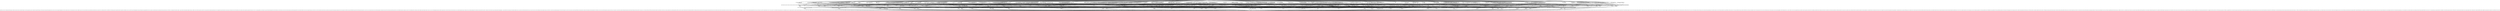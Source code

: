 // <Lattice object of 100 atoms 514 concepts 370 coatoms at 0x2373793be10>
digraph Lattice {
	node [label="" shape=circle style=filled width=.25]
	edge [dir=none labeldistance=1.5 minlen=2]
	c0
	c0 -> c0 [color=transparent labelangle=90 taillabel="hopfield neural networks recombining method atmospheric radiation measurement climate research facility adaptive control design engineering on-policy reinforcement learning fault diagnosis model benchmark testing biomedical imaging formal brain studies neural network approach hippocampal circuit data visualization decision tree forecasting image color analysis scalability large-scale systems numerical analysis prototype database big data analytical process quality-of-service multidimensional data set netcdf file format relationship graphs interoperability adaptive learning pattern classification counter-terrorism field encryption backpropagation learning medical diagnostic imaging capflash big data systems exploratory spatial data analysis data scheduling task learning acceleration smart & effective crowd management data analytics problems ï»¿games machine learning algorithm mitigation strategies ï»¿flexible structures limited interconnection scheme foot x-ray image random forest algorithm high-dimensional real-world applications large-scale hypertension research project convolutional neural network data analytics process cognition production engineering computing kernel function web services ï»¿data mining infinity norm accelerometer unsupervised deep learning approach nike sales forecasting conic section function neural network dia seal deep q-learning entropy filtering algorithms filter hybrid multilayer feedforward neural network dynamical learning process chaotic time series data representation ill-protected copies representations learning machine learning approach geographic location rl agent mapreduce model feature space general feedback learning method cloud file-sharing deep learning fuzzy neural nets resource description framework htm cortical learning algorithm resulting joint actions insider threat detection target data large-scaled neural systems flash-based capacitor compensator instrument liver data handling inference mechanisms machine intelligence optimal designed nonlinear continuous neural network backpropagation algorithms classifier training nonlinear system aida sales framework software frameworks resource allocation language human pose estimation customer relationship management deep reinforcemnet learning distributed tensorflow surveillance adversarial machine learning scheduling algorithm backpropagation ï»¿economic indicators deep q-learning network algorithm intelligent systems roc gennets discrete bidirectional associative memory neural network output units natural intelligence industrial equipment design neural architectures uncertainty logic programming language weibo check-in data temporal series industry bayes methods neural objects highly efficient deep learning inference mechanisms data integration deep learning algorithms heart feedforward neural networks knowledge engineering ca problem control logic circuit cooperative systems behavior acquisition spatiotemporal phenomena big data chemical technology public domain software q learning returns to scale object detection best effort material nonlinear dynamical systems feedforward controller query processing relaxation theory partitioning algorithms portfolio outer-product synaptic weight adjustments feed denotational mathematics scheduling charge domain characteristics data warning signal processing physician deep neural networks fitness function machine learning algorithms mean absolute percentage error data engineering signal capturing fault diagnosis rule induction ï»¿genetic programming hippocampal ltp process gpu processing power mossy fiber synaptic glomerulus cluster structure quality of service big-data processing performance cluster classification internet text recognition exploratory machine learning attack biological control systems associative memory multilayer support vector machine formal concept analysis road accidents disease multi-layer neural network recurrent correlation neural networks predictive analytics qualitative attribute behavior changes hpc idle resources adaptive filters digital control auto-associative memory qos requirements biological neural networks deep clustering network iot device classification tree analysis kera deep learning networks executing big data workloads shared goal postal services deep knowledge learning marketing deep multiple instance learning metadata management case study error analysis computer-aided diagnosis fitting state estimation health information systems multidisciplined problem object classification chaotic communication concurrent computing semisupervised machine learning algorithm context information disclosure risk search space reduction fuzzy sets video games control problems medical diagnostic computing training progress gesture recognition convolution graph-based unsupervised machine learning methods task analysis neural network architectures user assessable data files noise measurement algebra vector cognitive solution incremental learning neocortical network intelligent cooperative multiple agents cybernetics 2d compatible neural networks statistical boundary vector crisp-dm process deep learning method high-capacity associative memory organisational aspects inference mechanism push recovery learning time-average security-level extrapolation data models output feedback dataset recombining intelligent control benes interconnection network pipeline fault-tolerant manufacturing input units convolution neural networks tagging dynamic scheduling telecommunication network routing computer architecture approximation algorithms conference prediction algorithms spatial databases collaboration correctness patient datasets deep divergence-based clustering exploratory attacks imagenet dataset schedule medical decision making drug-drug interactions cellular automata deep layers metadata information filters stacked denoising autoencoders application execution scheduling preoperative planning data archive learning performance hybrid intelligent systems decision tree induction algorithms id3 drug prescription rules computation energy distribution fpna radial basis function networks euclidean distance supervised deep learning decision tree induction algorithms c4.5 graph-based unsupervised learning neural network models force supervised fast learning filter neural network computational perspective neurocomputer regression models video lecture storm company data neurocontrollers transfer functions crowdsourcing machine learning strategies requirements engineering ï»¿machine learning algorithms worst-case control biomedical education input data table social media big data neural chips data acquisition graphical user interfaces metric space haar wavelet function ï»¿neural network hardware modern computers proposal iteration algorithm data format live data analysis blood pressure measurement desired arm movement patterns context chemical modular architecture aerospace control inspection feedback ge power and water field programmed neural networks deep learning performance disturbance-rejection neural network control dq issues medical big data research information theoretic learning ï»¿kinematics data locality management lof insurance quantitative analysis method feature continuum optical fibre networks iot graphics processing units logitech hd c920 geographic information systems neurofeedback coal clinical big data computer networks web pages text processing biodiversity data redundant outputs approximate transformable technique signal processing algorithms computational social science big data architectures taxonomy road information filtering digital hardware implementation biological neural network discrete wavelet transform graphical user interface open loop systems total knee arthroplasty fundamental theories artificial neural network vlsi geometrical mapping ï»¿machine learning face recognition frequent patterns clinical big data analysis radial basis function network structure credit assignment problem deep learning structure production data mining algorithm power generation economics structural vibrations hospital history bismuth efficient selection big data security wuhan hpc collocation least squares methods subthreshold mos arm data center multiagent systems record processing concrete network structures multicast protocols virtual living things wdm networks big data application workflow imbalanced classes ï»¿accuracy multilayer neural networks geospatial data point normalization semantic computing convolutional codes ad classification predictable inference performance threat analysis system stability ssd cache dynamic programming cmos analogue integrated circuits synapse circuits cognitive memory individual goals chebyshev polynomials discriminative loss function optimization svm classifier inference sarsa learning network type push recovery biological cells online machine learning algorithms learning paradigm word segmentation hand x-ray image cloud file-sharing services automatic control visual doom ai game lstm based model stabilized parallel deep learning architectures model stability federated intercloud environment big data quality vibration control big data integration large flexible space structures disc drives analogue integrated circuits threat judgment neural network technology comprehensive research support platform process identification business application fast learning classification algorithms deep reinforcement learning approach systems engineering and theory classifier q-learning algorithm statistical analysis mil usaf deep architectures computation complexity predictive medicine ï»¿fault diagnosis synaptic-synaptic interaction equations stock market prediction problem paralleled closed-loop control system genetic engineering scem human arm movement patterns bayesian methods algorithms and programming techniques for big data processing intelligent networks accuracy dictionary learning financial market big data processing ï»¿artificial neural networks ï»¿road accidents massive online open course patient treatment scalable machine learning problems iot devices quaternion traditional training method null value ontologies (artificial intelligence) high performance naive bayes classifier event-driven acyclic neural networks kubernetes open source machine learning open source framework comprehension quizzes data monitoring dynamic backward error assignment closed loop systems haar wavelet data preprocessing chinese web filtering ï»¿geospatial analysis wind turbines data compression equation cognitive robotics fault tolerance graphics processing unit big data machine learning research supervised deep learning framework domain-model terms oddball computer uncertain big data mining nike classify introduction hypertension big data research storage cost r-2r ladder network parallel computer pagerank sigmoid circuit traffic engineering computing big data collections ï»¿pose estimation computer science the times feature extraction big data management infrastructure chinese information processing learning systems analog multiplier strategy digital integrated circuits multiprocessor interconnection networks protein deep autoencoders logical resources big data scheduling citizen science paradigm local-outlier factor self-routing function approximation circuit concept algebra inverse problems information storage mechanism deep kernel learning standard feedforward networks time 20.0 year high performance computing infrastractures classification restricted boltzman machine association rules filtering theory deep learning models information science principal component analysis multiband speech recognition high fidelity inference capability deep learning based recommender systems feedforward neural network"]
	c1
	c1 -> c1 [color=transparent headlabel=student1 labelangle=270]
	c1 -> c1 [color=transparent labelangle=90 taillabel="deep belief networks big data technologies java medical services digitally-controlled synapse sc implementation geospatial search esda wavelet coefficients"]
	c1 -> c0
	c2
	c2 -> c2 [color=transparent headlabel=student2 labelangle=270]
	c2 -> c2 [color=transparent labelangle=90 taillabel="mos capacitors cellular neural nets electromyography sensor q-learning loss value"]
	c2 -> c0
	c3
	c3 -> c3 [color=transparent headlabel=student3 labelangle=270]
	c3 -> c3 [color=transparent labelangle=90 taillabel="x-ray image deep learning research"]
	c3 -> c0
	c4
	c4 -> c4 [color=transparent headlabel=student4 labelangle=270]
	c4 -> c4 [color=transparent labelangle=90 taillabel="parallel data processing upper bound latent variable big data tool h infinity control hopfield neural network"]
	c4 -> c0
	c5
	c5 -> c5 [color=transparent headlabel=student5 labelangle=270]
	c5 -> c5 [color=transparent labelangle=90 taillabel="softmax classifier counting circuits noisy deep dictionary learning parallel structure adam software engineering artificial generalized intelligence machinable thoughts"]
	c5 -> c0
	c6
	c6 -> c6 [color=transparent headlabel=student6 labelangle=270]
	c6 -> c6 [color=transparent labelangle=90 taillabel="robust deep models face detection two-stage machine learning system extended bam neural network model big data analysis educational courses awareness-interest-desire-action workload balanced division"]
	c6 -> c0
	c7
	c7 -> c7 [color=transparent headlabel=student7 labelangle=270]
	c7 -> c7 [color=transparent labelangle=90 taillabel="groupware game ai communities engine graph theory big data risk analysis"]
	c7 -> c0
	c8
	c8 -> c8 [color=transparent headlabel=student8 labelangle=270]
	c8 -> c8 [color=transparent labelangle=90 taillabel="tensorflow communication links gbif big datasets index ï»¿training"]
	c8 -> c0
	c9
	c9 -> c9 [color=transparent headlabel=student9 labelangle=270]
	c9 -> c9 [color=transparent labelangle=90 taillabel="mean correlation ï»¿recurrent neural networks hybrid approach deep reinforcement learning algorithm deep belief network"]
	c9 -> c0
	c10
	c10 -> c10 [color=transparent headlabel=student10 labelangle=270]
	c10 -> c10 [color=transparent labelangle=90 taillabel="scene understanding hadoop geophysical image processing machine learning in medicine"]
	c10 -> c0
	c11
	c11 -> c11 [color=transparent headlabel=student11 labelangle=270]
	c11 -> c11 [color=transparent labelangle=90 taillabel="object identification social network services order parameter coherency network topology black-box attack approach"]
	c11 -> c0
	c12
	c12 -> c12 [color=transparent headlabel=student12 labelangle=270]
	c12 -> c12 [color=transparent labelangle=90 taillabel="ï»¿multi-layer neural network big data machine learning big data analytics triples (data structure) post synaptic potentials"]
	c12 -> c0
	c13
	c13 -> c13 [color=transparent headlabel=student13 labelangle=270]
	c13 -> c13 [color=transparent labelangle=90 taillabel="information technology biological system modeling maintenance engineering finger joint detection neural networks cnn implementations"]
	c13 -> c0
	c14
	c14 -> c14 [color=transparent headlabel=student14 labelangle=270]
	c14 -> c14 [color=transparent labelangle=90 taillabel="modified total sharp score h/sup /spl infin control process control intel xeon e5540 processors communication networks cardiovascular diseases internet of things next-gen tools"]
	c14 -> c0
	c15
	c15 -> c15 [color=transparent headlabel=student15 labelangle=270]
	c15 -> c15 [color=transparent labelangle=90 taillabel="field programmable neural arrays kinetic theory medical diagnostics pattern clustering rheumatoid arthritis brain-inspired systems compensation computer vision expert systems"]
	c15 -> c0
	c16
	c16 -> c16 [color=transparent headlabel=student16 labelangle=270]
	c16 -> c16 [color=transparent labelangle=90 taillabel="nested automatic service composition ï»¿data integration focusing road traffic large-scale data intensive scientific application tka ols algorithm social networking (online)"]
	c16 -> c0
	c17
	c17 -> c17 [color=transparent headlabel=student17 labelangle=270]
	c17 -> c17 [color=transparent labelangle=90 taillabel="restricted boltzmann machines modern storage systems learning very large scale integration"]
	c17 -> c0
	c18
	c18 -> c18 [color=transparent headlabel=student18 labelangle=270]
	c18 -> c18 [color=transparent labelangle=90 taillabel="binary relation generation iteration decoding fundamental systems sequential decision making functional link network sosevi"]
	c18 -> c0
	c19
	c19 -> c19 [color=transparent headlabel=student19 labelangle=270]
	c19 -> c19 [color=transparent labelangle=90 taillabel="cloud manufacturing processes"]
	c19 -> c0
	c20
	c20 -> c20 [color=transparent headlabel=student20 labelangle=270]
	c20 -> c20 [color=transparent labelangle=90 taillabel="parallel classifiers ensemble risk analysis meteorology case-based reasoning continuous hopfield neural network noise reduction data collection cognitive linguistics hpc workload"]
	c20 -> c0
	c21
	c21 -> c21 [color=transparent headlabel=student21 labelangle=270]
	c21 -> c21 [color=transparent labelangle=90 taillabel="knee surgeries uncertain data estimation single-layered neural network"]
	c21 -> c0
	c22
	c22 -> c22 [color=transparent headlabel=student22 labelangle=270]
	c22 -> c22 [color=transparent labelangle=90 taillabel="statistical learning algorithm owl ï»¿kernel neuroboard deep learning inference runtime online course"]
	c22 -> c0
	c23
	c23 -> c23 [color=transparent headlabel=student23 labelangle=270]
	c23 -> c23 [color=transparent labelangle=90 taillabel="ds intelligent big data analysis architecture"]
	c23 -> c0
	c24
	c24 -> c24 [color=transparent headlabel=student24 labelangle=270]
	c24 -> c24 [color=transparent labelangle=90 taillabel="benchmark deep learning datasets data quality dimension memory"]
	c24 -> c0
	c25
	c25 -> c25 [color=transparent headlabel=student25 labelangle=270]
	c25 -> c25 [color=transparent labelangle=90 taillabel="learning algorithm knowledge acquisition multilayer perceptron structure fuzzy neural network crsip-dm training data"]
	c25 -> c0
	c26
	c26 -> c26 [color=transparent headlabel=student26 labelangle=270]
	c26 -> c26 [color=transparent labelangle=90 taillabel="critical time deeprt cognitive informatics copyright protection rewarding system markov processes new words extraction"]
	c26 -> c0
	c27
	c27 -> c27 [color=transparent headlabel=student27 labelangle=270]
	c27 -> c27 [color=transparent labelangle=90 taillabel="cognitive knowledge bases neurite networks humanoid robots parasitic capacitance classificationt reeanalysis radio emitter multimedia databases spacetime large data"]
	c27 -> c0
	c28
	c28 -> c28 [color=transparent headlabel=student28 labelangle=270]
	c28 -> c28 [color=transparent labelangle=90 taillabel="robust inference server"]
	c28 -> c0
	c29
	c29 -> c29 [color=transparent headlabel=student29 labelangle=270]
	c29 -> c29 [color=transparent labelangle=90 taillabel="bone identity-based encryption filtering recurrent neural nets data space"]
	c29 -> c0
	c30
	c30 -> c30 [color=transparent headlabel=student30 labelangle=270]
	c30 -> c30 [color=transparent labelangle=90 taillabel="ï»¿cognitive systems image representation ethic apache spark mllib"]
	c30 -> c0
	c31
	c31 -> c31 [color=transparent headlabel=student31 labelangle=270]
	c31 -> c31 [color=transparent labelangle=90 taillabel="performance evaluation genetic programming computational modeling business community thumb cased based reasoning machine learning method nearest neighbor searches"]
	c31 -> c0
	c32
	c32 -> c32 [color=transparent headlabel=student32 labelangle=270]
	c32 -> c32 [color=transparent labelangle=90 taillabel="selection construction ï»¿blood pressure ï»¿dictionaries limit-cycles crossbreed genetic algorithm embryo"]
	c32 -> c0
	c33
	c33 -> c33 [color=transparent headlabel=student33 labelangle=270]
	c33 -> c33 [color=transparent labelangle=90 taillabel="information retrieval systems information analysis internet-of-things cellular neural networks ï»¿cloud computing"]
	c33 -> c0
	c34
	c34 -> c34 [color=transparent headlabel=student34 labelangle=270]
	c34 -> c34 [color=transparent labelangle=90 taillabel="big data quality problem optical fiber theory"]
	c34 -> c0
	c35
	c35 -> c35 [color=transparent headlabel=student35 labelangle=270]
	c35 -> c35 [color=transparent labelangle=90 taillabel="social set analysis data locality manager image annotation"]
	c35 -> c0
	c36
	c36 -> c36 [color=transparent headlabel=student36 labelangle=270]
	c36 -> c36 [color=transparent labelangle=90 taillabel="counter-terrorism research statistic information theoretic divergence measures deep sarsa learning unified modeling language organization performance"]
	c36 -> c0
	c37
	c37 -> c37 [color=transparent headlabel=student37 labelangle=270]
	c37 -> c37 [color=transparent labelangle=90 taillabel="myo armband modelling digital neurochip diverse data sources"]
	c37 -> c0
	c38
	c38 -> c38 [color=transparent headlabel=student38 labelangle=270]
	c38 -> c38 [color=transparent labelangle=90 taillabel="multidimensional unitron hardware topological constraints ï»¿sparks classification method formal concept probability distribution"]
	c38 -> c0
	c39
	c39 -> c39 [color=transparent headlabel=student39 labelangle=270]
	c39 -> c39 [color=transparent labelangle=90 taillabel="gas turbines surveillance platform robustness behavior generation architecture artificial intelligence"]
	c39 -> c0
	c40
	c40 -> c40 [color=transparent headlabel=student40 labelangle=270]
	c40 -> c40 [color=transparent labelangle=90 taillabel="hardware topologies open-loop structures deep representation learning optical information processing filter neural network cost inference algorithms rbm"]
	c40 -> c0
	c41
	c41 -> c41 [color=transparent headlabel=student41 labelangle=270]
	c41 -> c41 [color=transparent labelangle=90 taillabel="data exchange scheme data integration and analysis system program autonomous source speaker-independent spoken number recognition"]
	c41 -> c0
	c42
	c42 -> c42 [color=transparent headlabel=student42 labelangle=270]
	c42 -> c42 [color=transparent labelangle=90 taillabel="fault samples numerical simulation prospective systems video frames commercial hotspots mining constraint brain models"]
	c42 -> c0
	c43
	c43 -> c43 [color=transparent headlabel=student43 labelangle=270]
	c43 -> c43 [color=transparent labelangle=90 taillabel="recognition rate handwritten number recognition algorithm design and analysis joint learning agents hybrid era geospatial data point extraction"]
	c43 -> c0
	c44
	c44 -> c44 [color=transparent headlabel=student44 labelangle=270]
	c44 -> c44 [color=transparent labelangle=90 taillabel="mathematics dynamic iugonet deep core learning heuristic algorithms ontology"]
	c44 -> c0
	c45
	c45 -> c45 [color=transparent headlabel=student45 labelangle=270]
	c45 -> c45 [color=transparent labelangle=90 taillabel="mean root mean squared error ï»¿intelligent networks ï»¿feature extraction artificial neural networ (ann) digitally-controlled synapse circuit heterogeneous data sources environmental characteristics"]
	c45 -> c0
	c46
	c46 -> c46 [color=transparent headlabel=student46 labelangle=270]
	c46 -> c46 [color=transparent labelangle=90 taillabel="neural controller personnel liver diseases arithmetic"]
	c46 -> c0
	c47
	c47 -> c47 [color=transparent headlabel=student47 labelangle=270]
	c47 -> c47 [color=transparent labelangle=90 taillabel="hcl device fine-grain parallel computing 2d-compatible multilayer neural network hopfield neural nets genetic method research community"]
	c47 -> c0
	c48
	c48 -> c48 [color=transparent headlabel=student48 labelangle=270]
	c48 -> c48 [color=transparent labelangle=90 taillabel="hard disk drive security company ip modified backpropagation learning video signal processing hebbian theory semisupervised learning"]
	c48 -> c0
	c49
	c49 -> c49 [color=transparent headlabel=student49 labelangle=270]
	c49 -> c49 [color=transparent labelangle=90 taillabel="sampling methods cognitive machine learning game ai domain manufacturing system dcnn training"]
	c49 -> c0
	c50
	c50 -> c50 [color=transparent headlabel=student50 labelangle=270]
	c50 -> c50 [color=transparent labelangle=90 taillabel="ï»¿chaos classification accuracy large scale integration ï»¿mathematical model real time natural language processing hadoop yarn vegetation"]
	c50 -> c0
	c51
	c51 -> c51 [color=transparent headlabel=student51 labelangle=270]
	c51 -> c51 [color=transparent labelangle=90 taillabel="datamining cluster utilization atmospheric measurements genetic algorithms inter-university upper atmosphere global observation network big data leak threat japan heterogeneous source imbalanced distributions complex datasets"]
	c51 -> c0
	c52
	c52 -> c52 [color=transparent headlabel=student52 labelangle=270]
	c52 -> c52 [color=transparent labelangle=90 taillabel="subsymbolic data mining social set visualizer multilayer perceptrons"]
	c52 -> c0
	c53
	c53 -> c53 [color=transparent headlabel=student53 labelangle=270]
	c53 -> c53 [color=transparent labelangle=90 taillabel="discrete wavelet transforms cognitive systems data source diagnosis system logic circuits domain-specific case studies software algorithms separating hyper-plane"]
	c53 -> c0
	c54
	c54 -> c54 [color=transparent headlabel=student54 labelangle=270]
	c54 -> c54 [color=transparent labelangle=90 taillabel="two-character-nouns standard big data models and algorithms stock markets deep reasoning 1a study"]
	c54 -> c0
	c55
	c55 -> c55 [color=transparent headlabel=student55 labelangle=270]
	c55 -> c55 [color=transparent labelangle=90 taillabel="temperature measurement analogue storage dqn medical diagnosis pose estimation ladder networks data locality drug"]
	c55 -> c0
	c56
	c56 -> c56 [color=transparent headlabel=student56 labelangle=270]
	c56 -> c56 [color=transparent labelangle=90 taillabel="hilbert space computer security chaos maximal margin classification concurrent learning agents"]
	c56 -> c0
	c57
	c57 -> c57 [color=transparent headlabel=student57 labelangle=270]
	c57 -> c57 [color=transparent labelangle=90 taillabel="machine learning classifier mathematical engineering google deep thinking adaptation models multi-layer svm returns-to-scale effects"]
	c57 -> c0
	c58
	c58 -> c58 [color=transparent headlabel=student58 labelangle=270]
	c58 -> c58 [color=transparent labelangle=90 taillabel="content-addressable storage big data geospatial visibility big scientific data unsupervised learning"]
	c58 -> c0
	c59
	c59 -> c59 [color=transparent headlabel=student59 labelangle=270]
	c59 -> c59 [color=transparent labelangle=90 taillabel="analytical models road accident occurance status analysis analogue processing circuits hard discs neurophysiology training samples switched capacitor networks"]
	c59 -> c0
	c60
	c60 -> c60 [color=transparent headlabel=student60 labelangle=270]
	c60 -> c60 [color=transparent labelangle=90 taillabel="tellurium matrix decomposition memory retrieval process eprom text analysis three layer feedforward network computerised tomography"]
	c60 -> c0
	c61
	c61 -> c61 [color=transparent headlabel=student61 labelangle=270]
	c61 -> c61 [color=transparent labelangle=90 taillabel="logistics gradient based learning algorithms power quality ï»¿optical fiber networks decision support systems identification"]
	c61 -> c0
	c62
	c62 -> c62 [color=transparent headlabel=student62 labelangle=270]
	c62 -> c0
	c63
	c63 -> c63 [color=transparent headlabel=student63 labelangle=270]
	c63 -> c63 [color=transparent labelangle=90 taillabel="signal generators adaptability deep learning operations deep q-netn'rok big data spatial extent nonsmooth membership functions ï»¿learning (artificial intelligence) analogue multipliers arthritis cognitive foundations optimal kernel function computer aided instruction"]
	c63 -> c0
	c64
	c64 -> c64 [color=transparent headlabel=student64 labelangle=270]
	c64 -> c64 [color=transparent labelangle=90 taillabel="artificial intelligence function statistical learning big data platforms pr learning physical resources"]
	c64 -> c0
	c65
	c65 -> c65 [color=transparent headlabel=student65 labelangle=270]
	c65 -> c65 [color=transparent labelangle=90 taillabel="distributed tensorfiow robot data validation process text classification application"]
	c65 -> c0
	c66
	c66 -> c66 [color=transparent headlabel=student66 labelangle=270]
	c66 -> c66 [color=transparent labelangle=90 taillabel="post operative implanted knee function prediction discussion forum research data management dynamic data management commercial hotspots main building blocks production rjms middleware oar"]
	c66 -> c0
	c67
	c67 -> c67 [color=transparent headlabel=student67 labelangle=270]
	c67 -> c67 [color=transparent labelangle=90 taillabel="data usability feedforward experience replay deep dictionary learning framework deep neural network statistic information video streams vizdoom"]
	c67 -> c0
	c68
	c68 -> c68 [color=transparent headlabel=student68 labelangle=270]
	c68 -> c68 [color=transparent labelangle=90 taillabel="dynamic security-level maximization twitter ï»¿big data courseware emotional systems social media big data analysis mapreduce baipas"]
	c68 -> c0
	c69
	c69 -> c69 [color=transparent headlabel=student69 labelangle=270]
	c69 -> c69 [color=transparent labelangle=90 taillabel="supervised learning machine learning techniques extreme point space technology probability application allocation"]
	c69 -> c0
	c70
	c70 -> c70 [color=transparent headlabel=student70 labelangle=270]
	c70 -> c70 [color=transparent labelangle=90 taillabel="pattern matching optimisation gas turbine cooperative behaviors htm algorithm market prediction"]
	c70 -> c0
	c71
	c71 -> c71 [color=transparent headlabel=student71 labelangle=270]
	c71 -> c71 [color=transparent labelangle=90 taillabel="analog t-model neural network hardware fpnn investment"]
	c71 -> c0
	c72
	c72 -> c72 [color=transparent headlabel=student72 labelangle=270]
	c72 -> c72 [color=transparent labelangle=90 taillabel="separation theorem open systems asynchronous blocks docker statistical learning theory game computational efficiency arm archive"]
	c72 -> c0
	c73
	c73 -> c73 [color=transparent headlabel=student73 labelangle=270]
	c73 -> c73 [color=transparent labelangle=90 taillabel="rfhtmc streaming media life estimation petroleum"]
	c73 -> c0
	c74
	c74 -> c74 [color=transparent headlabel=student74 labelangle=270]
	c74 -> c74 [color=transparent labelangle=90 taillabel="innovative accumulator computer simulation dot product matching neural network domain-specific knowledge"]
	c74 -> c0
	c75
	c75 -> c75 [color=transparent headlabel=student75 labelangle=270]
	c75 -> c75 [color=transparent labelangle=90 taillabel="data integrity polynomial"]
	c75 -> c0
	c76
	c76 -> c76 [color=transparent headlabel=student76 labelangle=270]
	c76 -> c76 [color=transparent labelangle=90 taillabel="cognitive process knowledge extraction remote sensing peer-to-peer computing computational complexity deep convolutional neural network software prototyping big data access"]
	c76 -> c0
	c77
	c77 -> c77 [color=transparent headlabel=student77 labelangle=270]
	c77 -> c77 [color=transparent labelangle=90 taillabel="mooc electronic neuronic model psychology hyperparameter optimization"]
	c77 -> c0
	c78
	c78 -> c78 [color=transparent headlabel=student78 labelangle=270]
	c78 -> c78 [color=transparent labelangle=90 taillabel="hepatitis disease diagnosis unsupervised deep learning government heating cloud computing neurochips"]
	c78 -> c0
	c79
	c79 -> c79 [color=transparent headlabel=student79 labelangle=270]
	c79 -> c79 [color=transparent labelangle=90 taillabel="differential equations neural network technologies context modeling prosthetics real-time systems unlabeled/unsupervised data distributed deep larning platform"]
	c79 -> c0
	c80
	c80 -> c80 [color=transparent headlabel=student80 labelangle=270]
	c80 -> c80 [color=transparent labelangle=90 taillabel="kernel biomedical monitoring business data medical computing ï»¿support vector machines network-on-a-chip security of data"]
	c80 -> c0
	c81
	c81 -> c81 [color=transparent headlabel=student81 labelangle=270]
	c81 -> c81 [color=transparent labelangle=90 taillabel="unsupervised feature learning input data preprocessing methods reinforcement learning flexible structures resource and job management system wuc event study fundamental ai problems"]
	c81 -> c0
	c82
	c82 -> c82 [color=transparent headlabel=student82 labelangle=270]
	c82 -> c82 [color=transparent labelangle=90 taillabel="multi-agent systems time factors distributed environment distributed platform correlation"]
	c82 -> c0
	c83
	c83 -> c83 [color=transparent headlabel=student83 labelangle=270]
	c83 -> c83 [color=transparent labelangle=90 taillabel="multimedia communication machine learning classification techniques"]
	c83 -> c0
	c84
	c84 -> c84 [color=transparent headlabel=student84 labelangle=270]
	c84 -> c84 [color=transparent labelangle=90 taillabel="class labels core memory apache spark mllib 2"]
	c84 -> c0
	c85
	c85 -> c85 [color=transparent headlabel=student85 labelangle=270]
	c85 -> c85 [color=transparent labelangle=90 taillabel="ontology-based automated reasoning job production systems geometry analog computers"]
	c85 -> c0
	c86
	c86 -> c86 [color=transparent headlabel=student86 labelangle=270]
	c86 -> c86 [color=transparent labelangle=90 taillabel="reliability ï»¿magnesium compounds coal mining nonlinear systems programming"]
	c86 -> c0
	c87
	c87 -> c87 [color=transparent headlabel=student87 labelangle=270]
	c87 -> c87 [color=transparent labelangle=90 taillabel="inference algebra feedforward neural nets ordinary differential equation portal decision trees safety field programmable gate arrays"]
	c87 -> c0
	c88
	c88 -> c88 [color=transparent headlabel=student88 labelangle=270]
	c88 -> c88 [color=transparent labelangle=90 taillabel="tool infrastructure classifier structure ï»¿biological neural networks hand gesture recognition"]
	c88 -> c0
	c89
	c89 -> c89 [color=transparent headlabel=student89 labelangle=270]
	c89 -> c89 [color=transparent labelangle=90 taillabel="unlabeled data highly accurate inference transputers visualization duty cycle"]
	c89 -> c0
	c90
	c90 -> c90 [color=transparent headlabel=student90 labelangle=270]
	c90 -> c90 [color=transparent labelangle=90 taillabel="neural network storage capacitor application software data interoperability medical professionals stock market forecasting boosting"]
	c90 -> c0
	c91
	c91 -> c91 [color=transparent headlabel=student91 labelangle=270]
	c91 -> c91 [color=transparent labelangle=90 taillabel="deep neural network training computer games hazard semantic technologies multiplying circuits wavelength division multiplexing"]
	c91 -> c0
	c92
	c92 -> c92 [color=transparent headlabel=student92 labelangle=270]
	c92 -> c92 [color=transparent labelangle=90 taillabel="live data massive streaming on-chip error backpropagation learning fuzzy control the new york times"]
	c92 -> c0
	c93
	c93 -> c93 [color=transparent headlabel=student93 labelangle=270]
	c93 -> c93 [color=transparent labelangle=90 taillabel="theoretical analysis data quality data collector image classification fuzzy number spaces"]
	c93 -> c0
	c94
	c94 -> c94 [color=transparent headlabel=student94 labelangle=270]
	c94 -> c94 [color=transparent labelangle=90 taillabel="data privacy accident risk determination brain vocabulary lyapunov optimization energy consumption medical image processing spatiotemporal data supervised learning based methods"]
	c94 -> c0
	c95
	c95 -> c95 [color=transparent headlabel=student95 labelangle=270]
	c95 -> c95 [color=transparent labelangle=90 taillabel="convex hull coordinated behaviors support vector machine big-data analyses hyperparameters flexible visualization-based user interface image sampling continual neural networks"]
	c95 -> c0
	c96
	c96 -> c96 [color=transparent headlabel=student96 labelangle=270]
	c96 -> c96 [color=transparent labelangle=90 taillabel="big data validation extraterrestrial measurements virtual neural links"]
	c96 -> c0
	c97
	c97 -> c97 [color=transparent headlabel=student97 labelangle=270]
	c97 -> c97 [color=transparent labelangle=90 taillabel="m-p model ï»¿performance evaluation"]
	c97 -> c0
	c98
	c98 -> c98 [color=transparent headlabel=student98 labelangle=270]
	c98 -> c98 [color=transparent labelangle=90 taillabel="unknown nonlinear plant high performance computing mean square error methods bayesian algorithm major brain functions ï»¿facebook"]
	c98 -> c0
	c99
	c99 -> c99 [color=transparent headlabel=student99 labelangle=270]
	c99 -> c99 [color=transparent labelangle=90 taillabel="action control machine vision quality inspection weighting function function approximation capability analog storage communication standards"]
	c99 -> c0
	c100
	c100 -> c100 [color=transparent headlabel=student100 labelangle=270]
	c100 -> c100 [color=transparent labelangle=90 taillabel="design optimization backpropagation neural network automation predictive models fuzzy numbers convolution structure matched filters"]
	c100 -> c0
	c101
	c101 -> c101 [color=transparent labelangle=90 taillabel="conceptual design"]
	c101 -> c1
	c101 -> c9
	c102
	c102 -> c102 [color=transparent labelangle=90 taillabel="cognitive computers"]
	c102 -> c1
	c102 -> c32
	c103
	c103 -> c103 [color=transparent labelangle=90 taillabel="iot applications"]
	c103 -> c1
	c103 -> c63
	c104
	c104 -> c104 [color=transparent labelangle=90 taillabel="supervised classification"]
	c104 -> c1
	c104 -> c68
	c105
	c105 -> c105 [color=transparent labelangle=90 taillabel="artificial neural networks"]
	c105 -> c1
	c105 -> c81
	c106
	c106 -> c106 [color=transparent labelangle=90 taillabel="pulse modulation"]
	c106 -> c1
	c106 -> c89
	c107
	c107 -> c107 [color=transparent labelangle=90 taillabel=finance]
	c107 -> c1
	c107 -> c91
	c108
	c108 -> c108 [color=transparent labelangle=90 taillabel="kernel-based deep learning"]
	c108 -> c1
	c108 -> c96
	c109
	c109 -> c109 [color=transparent labelangle=90 taillabel="generating control bits"]
	c109 -> c2
	c109 -> c6
	c110
	c110 -> c110 [color=transparent labelangle=90 taillabel="fuzzy expert network learning architecture"]
	c110 -> c2
	c110 -> c14
	c111
	c111 -> c111 [color=transparent labelangle=90 taillabel="video streaming"]
	c111 -> c2
	c111 -> c16
	c112
	c112 -> c112 [color=transparent labelangle=90 taillabel="machine learning theory"]
	c112 -> c2
	c112 -> c37
	c113
	c113 -> c113 [color=transparent labelangle=90 taillabel="logic programming languages manufacturing systems"]
	c113 -> c2
	c113 -> c51
	c114
	c114 -> c114 [color=transparent labelangle=90 taillabel="geospatial data point processing"]
	c114 -> c2
	c114 -> c68
	c115
	c115 -> c115 [color=transparent labelangle=90 taillabel=dbn]
	c115 -> c2
	c115 -> c87
	c116
	c116 -> c116 [color=transparent labelangle=90 taillabel="dqn model"]
	c116 -> c3
	c116 -> c32
	c117
	c117 -> c117 [color=transparent labelangle=90 taillabel="hopfield model neural network"]
	c117 -> c3
	c117 -> c68
	c118
	c118 -> c118 [color=transparent labelangle=90 taillabel="logic programming"]
	c118 -> c3
	c118 -> c89
	c119
	c119 -> c119 [color=transparent labelangle=90 taillabel="ï»¿discrete wavelet transforms"]
	c119 -> c3
	c119 -> c96
	c120
	c120 -> c120 [color=transparent labelangle=90 taillabel="solid state disk"]
	c120 -> c4
	c120 -> c8
	c121
	c121 -> c121 [color=transparent labelangle=90 taillabel="collective effort"]
	c121 -> c4
	c121 -> c29
	c122
	c122 -> c122 [color=transparent labelangle=90 taillabel="ï»¿x-ray imaging"]
	c122 -> c4
	c122 -> c70
	c123
	c123 -> c123 [color=transparent labelangle=90 taillabel="high-performance"]
	c123 -> c4
	c123 -> c84
	c124
	c124 -> c124 [color=transparent labelangle=90 taillabel="hyper planes"]
	c124 -> c5
	c124 -> c6
	c125
	c125 -> c125 [color=transparent labelangle=90 taillabel=protocol]
	c125 -> c5
	c125 -> c11
	c126
	c126 -> c126 [color=transparent labelangle=90 taillabel="chinese new word extraction"]
	c126 -> c5
	c126 -> c19
	c127
	c127 -> c127 [color=transparent labelangle=90 taillabel=frequency]
	c127 -> c5
	c127 -> c38
	c128
	c128 -> c128 [color=transparent labelangle=90 taillabel="wavelength routing"]
	c128 -> c5
	c128 -> c44
	c129
	c129 -> c129 [color=transparent labelangle=90 taillabel=dwt]
	c129 -> c5
	c129 -> c47
	c130
	c130 -> c130 [color=transparent labelangle=90 taillabel=bison]
	c130 -> c5
	c130 -> c63
	c131
	c131 -> c131 [color=transparent labelangle=90 taillabel="urban areas"]
	c131 -> c6
	c131 -> c19
	c132
	c132 -> c132 [color=transparent labelangle=90 taillabel="production equipment"]
	c132 -> c6
	c132 -> c23
	c133
	c133 -> c133 [color=transparent labelangle=90 taillabel="social network"]
	c133 -> c6
	c133 -> c30
	c134
	c134 -> c134 [color=transparent labelangle=90 taillabel=terrorism]
	c134 -> c6
	c134 -> c49
	c135
	c135 -> c135 [color=transparent labelangle=90 taillabel="adaptive systems"]
	c135 -> c6
	c135 -> c58
	c136
	c136 -> c136 [color=transparent labelangle=90 taillabel="hardware implementation clean data"]
	c136 -> c6
	c136 -> c78
	c137
	c137 -> c137 [color=transparent labelangle=90 taillabel="ï»¿terrorism"]
	c137 -> c6
	c137 -> c84
	c138
	c138 -> c138 [color=transparent labelangle=90 taillabel="sign recognition"]
	c138 -> c6
	c138 -> c97
	c139
	c139 -> c139 [color=transparent labelangle=90 taillabel="shallow learning"]
	c139 -> c7
	c139 -> c48
	c140
	c140 -> c7
	c140 -> c56
	c141
	c141 -> c141 [color=transparent labelangle=90 taillabel="neural network hardware implementations"]
	c141 -> c7
	c141 -> c66
	c142
	c142 -> c142 [color=transparent labelangle=90 taillabel="redundancy terrestrial atmosphere"]
	c142 -> c7
	c142 -> c82
	c143
	c143 -> c143 [color=transparent labelangle=90 taillabel="reward schemes"]
	c143 -> c8
	c143 -> c17
	c144
	c144 -> c144 [color=transparent labelangle=90 taillabel="knowledge learning"]
	c144 -> c8
	c144 -> c33
	c145
	c145 -> c145 [color=transparent labelangle=90 taillabel=ocean]
	c145 -> c8
	c145 -> c37
	c146
	c146 -> c146 [color=transparent labelangle=90 taillabel="crowd sourcing geographic data today"]
	c146 -> c8
	c146 -> c41
	c147
	c147 -> c147 [color=transparent labelangle=90 taillabel="extended bidirectional associative memory neural network"]
	c147 -> c8
	c147 -> c53
	c148
	c148 -> c148 [color=transparent labelangle=90 taillabel="control signal"]
	c148 -> c8
	c148 -> c65
	c149
	c149 -> c149 [color=transparent labelangle=90 taillabel=company]
	c149 -> c8
	c149 -> c75
	c150
	c150 -> c150 [color=transparent labelangle=90 taillabel="information management learning (artificial intelligence)"]
	c150 -> c8
	c150 -> c87
	c151
	c151 -> c8
	c151 -> c94
	c152
	c152 -> c152 [color=transparent labelangle=90 taillabel="data maintenance"]
	c152 -> c8
	c152 -> c95
	c153
	c153 -> c153 [color=transparent labelangle=90 taillabel="computer game"]
	c153 -> c9
	c153 -> c11
	c154
	c154 -> c154 [color=transparent labelangle=90 taillabel="asynchronous random neural networks"]
	c154 -> c9
	c154 -> c21
	c155
	c155 -> c9
	c155 -> c50
	c156
	c156 -> c156 [color=transparent labelangle=90 taillabel="multilayered perceptron neural network"]
	c156 -> c9
	c156 -> c55
	c157
	c157 -> c157 [color=transparent labelangle=90 taillabel="depth kernel learning"]
	c157 -> c9
	c157 -> c64
	c158
	c158 -> c158 [color=transparent labelangle=90 taillabel="incremental supprot vector machine"]
	c158 -> c9
	c158 -> c80
	c159
	c159 -> c159 [color=transparent labelangle=90 taillabel="dual codes"]
	c159 -> c9
	c159 -> c92
	c160
	c160 -> c160 [color=transparent labelangle=90 taillabel="computer-aided diagnosis system"]
	c160 -> c10
	c160 -> c16
	c161
	c161 -> c161 [color=transparent labelangle=90 taillabel="ï»¿fuzzy neural networks"]
	c161 -> c10
	c161 -> c28
	c162
	c162 -> c162 [color=transparent labelangle=90 taillabel="hidden units"]
	c162 -> c10
	c162 -> c38
	c163
	c163 -> c163 [color=transparent labelangle=90 taillabel="single machine scheduling"]
	c163 -> c10
	c163 -> c52
	c164
	c164 -> c164 [color=transparent labelangle=90 taillabel="facebook data analytics"]
	c164 -> c11
	c164 -> c29
	c165
	c165 -> c165 [color=transparent labelangle=90 taillabel="text categorization"]
	c165 -> c11
	c165 -> c35
	c166
	c166 -> c166 [color=transparent labelangle=90 taillabel="recommender system problem"]
	c166 -> c11
	c166 -> c38
	c167
	c167 -> c11
	c167 -> c43
	c168
	c168 -> c168 [color=transparent labelangle=90 taillabel="neural nets"]
	c168 -> c11
	c168 -> c49
	c169
	c169 -> c169 [color=transparent labelangle=90 taillabel="data shuffling"]
	c169 -> c11
	c169 -> c57
	c170
	c170 -> c11
	c170 -> c62
	c171
	c171 -> c171 [color=transparent labelangle=90 taillabel="semantics algebra"]
	c171 -> c11
	c171 -> c80
	c172
	c172 -> c172 [color=transparent labelangle=90 taillabel="layered topology"]
	c172 -> c11
	c172 -> c93
	c173
	c173 -> c173 [color=transparent labelangle=90 taillabel="programmable nonlinear capacitor"]
	c173 -> c11
	c173 -> c100
	c174
	c174 -> c174 [color=transparent labelangle=90 taillabel="analogue computer circuits"]
	c174 -> c12
	c174 -> c13
	c175
	c175 -> c175 [color=transparent labelangle=90 taillabel="analog circuits"]
	c175 -> c12
	c175 -> c21
	c176
	c176 -> c176 [color=transparent labelangle=90 taillabel="power generation products engineering division"]
	c176 -> c12
	c176 -> c39
	c177
	c177 -> c177 [color=transparent labelangle=90 taillabel="pattern recognition"]
	c177 -> c12
	c177 -> c43
	c178
	c178 -> c178 [color=transparent labelangle=90 taillabel=qos]
	c178 -> c12
	c178 -> c49
	c179
	c179 -> c179 [color=transparent labelangle=90 taillabel="basal ganglia"]
	c179 -> c12
	c179 -> c53
	c180
	c180 -> c180 [color=transparent labelangle=90 taillabel="cross industry standard platform for data mining"]
	c180 -> c12
	c180 -> c56
	c181
	c181 -> c181 [color=transparent labelangle=90 taillabel="boltzmann machines"]
	c181 -> c12
	c181 -> c83
	c182
	c182 -> c182 [color=transparent labelangle=90 taillabel="ï»¿handheld computers"]
	c182 -> c12
	c182 -> c99
	c183
	c183 -> c183 [color=transparent labelangle=90 taillabel="hpc and big data convergence"]
	c183 -> c13
	c183 -> c48
	c184
	c184 -> c184 [color=transparent labelangle=90 taillabel="intelligent algorithms"]
	c184 -> c13
	c184 -> c69
	c185
	c185 -> c185 [color=transparent labelangle=90 taillabel="control systems"]
	c185 -> c13
	c185 -> c78
	c186
	c186 -> c186 [color=transparent labelangle=90 taillabel="correlation theory"]
	c186 -> c13
	c186 -> c89
	c187
	c187 -> c187 [color=transparent labelangle=90 taillabel="error correction"]
	c187 -> c14
	c187 -> c21
	c188
	c188 -> c188 [color=transparent labelangle=90 taillabel="facebook data"]
	c188 -> c14
	c188 -> c27
	c189
	c189 -> c189 [color=transparent labelangle=90 taillabel="hybrid network"]
	c189 -> c15
	c189 -> c27
	c190
	c190 -> c190 [color=transparent labelangle=90 taillabel=building]
	c190 -> c15
	c190 -> c55
	c191
	c191 -> c191 [color=transparent labelangle=90 taillabel="fuzzy systems"]
	c191 -> c15
	c191 -> c82
	c192
	c192 -> c192 [color=transparent labelangle=90 taillabel="regression analysis"]
	c192 -> c15
	c192 -> c87
	c193
	c193 -> c193 [color=transparent labelangle=90 taillabel="training set information"]
	c193 -> c16
	c193 -> c19
	c194
	c194 -> c194 [color=transparent labelangle=90 taillabel=bioinformatics]
	c194 -> c16
	c194 -> c23
	c195
	c195 -> c195 [color=transparent labelangle=90 taillabel=assembly]
	c195 -> c16
	c195 -> c41
	c196
	c196 -> c196 [color=transparent labelangle=90 taillabel="online analytical process"]
	c196 -> c16
	c196 -> c52
	c197
	c197 -> c197 [color=transparent labelangle=90 taillabel="progression evaluation"]
	c197 -> c16
	c197 -> c56
	c198
	c198 -> c198 [color=transparent labelangle=90 taillabel="data geographical distribution"]
	c198 -> c16
	c198 -> c57
	c199
	c199 -> c199 [color=transparent labelangle=90 taillabel="hetero-associative memory deep q-networks"]
	c199 -> c16
	c199 -> c58
	c200
	c200 -> c200 [color=transparent labelangle=90 taillabel="active learning"]
	c200 -> c16
	c200 -> c87
	c201
	c201 -> c201 [color=transparent labelangle=90 taillabel="data science process"]
	c201 -> c16
	c201 -> c95
	c202
	c202 -> c17
	c202 -> c38
	c203
	c203 -> c203 [color=transparent labelangle=90 taillabel="focused mining"]
	c203 -> c17
	c203 -> c44
	c204
	c204 -> c204 [color=transparent labelangle=90 taillabel="data stores"]
	c204 -> c17
	c204 -> c49
	c205
	c205 -> c205 [color=transparent labelangle=90 taillabel="road accident"]
	c205 -> c18
	c205 -> c19
	c206
	c206 -> c206 [color=transparent labelangle=90 taillabel=knee]
	c206 -> c18
	c206 -> c24
	c207
	c207 -> c207 [color=transparent labelangle=90 taillabel="missing patient data"]
	c207 -> c18
	c207 -> c53
	c208
	c208 -> c208 [color=transparent labelangle=90 taillabel="read-write memory"]
	c208 -> c18
	c208 -> c55
	c209
	c209 -> c209 [color=transparent labelangle=90 taillabel="high speed optical techniques"]
	c209 -> c18
	c209 -> c69
	c210
	c210 -> c210 [color=transparent labelangle=90 taillabel="hierarchical deep learning models"]
	c210 -> c18
	c210 -> c73
	c211
	c211 -> c211 [color=transparent labelangle=90 taillabel="information services"]
	c211 -> c19
	c211 -> c27
	c212
	c212 -> c212 [color=transparent labelangle=90 taillabel="intelligent data analysis"]
	c212 -> c19
	c212 -> c66
	c213
	c213 -> c213 [color=transparent labelangle=90 taillabel="patient prognosis"]
	c213 -> c19
	c213 -> c77
	c214
	c214 -> c214 [color=transparent labelangle=90 taillabel=fatigue]
	c214 -> c19
	c214 -> c83
	c215
	c215 -> c215 [color=transparent labelangle=90 taillabel="multiple parallel deep learning frameworks"]
	c215 -> c20
	c215 -> c29
	c216
	c216 -> c216 [color=transparent labelangle=90 taillabel="mathematical model"]
	c216 -> c20
	c216 -> c37
	c217
	c217 -> c217 [color=transparent labelangle=90 taillabel=surgery]
	c217 -> c20
	c217 -> c52
	c218
	c218 -> c218 [color=transparent labelangle=90 taillabel="deep reinforcement learning"]
	c218 -> c20
	c218 -> c76
	c219
	c219 -> c219 [color=transparent labelangle=90 taillabel="information processing hardware-friendly neural structures python-based deep learning library"]
	c219 -> c21
	c219 -> c63
	c220
	c220 -> c220 [color=transparent labelangle=90 taillabel="collaborative work"]
	c220 -> c21
	c220 -> c77
	c221
	c221 -> c221 [color=transparent labelangle=90 taillabel="computer centres"]
	c221 -> c21
	c221 -> c100
	c222
	c222 -> c222 [color=transparent labelangle=90 taillabel="complexity theory"]
	c222 -> c22
	c222 -> c49
	c223
	c223 -> c223 [color=transparent labelangle=90 taillabel="self adjusting fuzzy modeling"]
	c223 -> c22
	c223 -> c54
	c224
	c224 -> c224 [color=transparent labelangle=90 taillabel="lifetime estimation"]
	c224 -> c22
	c224 -> c74
	c225
	c225 -> c225 [color=transparent labelangle=90 taillabel="heating systems"]
	c225 -> c22
	c225 -> c77
	c226
	c226 -> c226 [color=transparent labelangle=90 taillabel="ï»¿capacitors"]
	c226 -> c22
	c226 -> c93
	c227
	c227 -> c227 [color=transparent labelangle=90 taillabel="optical fiber communication"]
	c227 -> c23
	c227 -> c77
	c228
	c228 -> c228 [color=transparent labelangle=90 taillabel="genetic algorithm"]
	c228 -> c24
	c228 -> c35
	c229
	c229 -> c229 [color=transparent labelangle=90 taillabel="dedicated vlsi"]
	c229 -> c24
	c229 -> c38
	c230
	c230 -> c230 [color=transparent labelangle=90 taillabel="word construction rules"]
	c230 -> c24
	c230 -> c70
	c231
	c231 -> c231 [color=transparent labelangle=90 taillabel="quantitative attribute"]
	c231 -> c24
	c231 -> c74
	c232
	c232 -> c232 [color=transparent labelangle=90 taillabel="cluster mining"]
	c232 -> c24
	c232 -> c82
	c233
	c233 -> c233 [color=transparent labelangle=90 taillabel="patterin recognition"]
	c233 -> c24
	c233 -> c84
	c234
	c234 -> c234 [color=transparent labelangle=90 taillabel=hypertension]
	c234 -> c25
	c234 -> c39
	c235
	c235 -> c235 [color=transparent labelangle=90 taillabel="knowledge science"]
	c235 -> c25
	c235 -> c49
	c236
	c236 -> c236 [color=transparent labelangle=90 taillabel="research and development"]
	c236 -> c25
	c236 -> c64
	c237
	c237 -> c237 [color=transparent labelangle=90 taillabel="data analysis"]
	c237 -> c25
	c237 -> c87
	c238
	c238 -> c238 [color=transparent labelangle=90 taillabel="optical computing"]
	c238 -> c25
	c238 -> c97
	c239
	c239 -> c239 [color=transparent labelangle=90 taillabel="time series data"]
	c239 -> c26
	c239 -> c38
	c240
	c240 -> c240 [color=transparent labelangle=90 taillabel="file systems"]
	c240 -> c26
	c240 -> c40
	c241
	c241 -> c241 [color=transparent labelangle=90 taillabel="dynamic control algorithm"]
	c241 -> c26
	c241 -> c51
	c242
	c242 -> c242 [color=transparent labelangle=90 taillabel="neural network hardware"]
	c242 -> c26
	c242 -> c57
	c243
	c243 -> c243 [color=transparent labelangle=90 taillabel="storage management"]
	c243 -> c26
	c243 -> c58
	c244
	c244 -> c244 [color=transparent labelangle=90 taillabel=planning]
	c244 -> c26
	c244 -> c60
	c245
	c245 -> c245 [color=transparent labelangle=90 taillabel="human computer interaction"]
	c245 -> c26
	c245 -> c61
	c246
	c246 -> c246 [color=transparent labelangle=90 taillabel="big social data"]
	c246 -> c26
	c246 -> c90
	c247
	c247 -> c247 [color=transparent labelangle=90 taillabel="machine learning accuracy"]
	c247 -> c26
	c247 -> c100
	c248
	c248 -> c248 [color=transparent labelangle=90 taillabel="big data industry"]
	c248 -> c27
	c248 -> c31
	c249
	c249 -> c27
	c249 -> c35
	c250
	c250 -> c250 [color=transparent labelangle=90 taillabel=stability]
	c250 -> c27
	c250 -> c37
	c251
	c251 -> c251 [color=transparent labelangle=90 taillabel="intelligent robots"]
	c251 -> c27
	c251 -> c53
	c252
	c252 -> c252 [color=transparent labelangle=90 taillabel="character recognition"]
	c252 -> c27
	c252 -> c57
	c253
	c253 -> c27
	c253 -> c87
	c254
	c254 -> c254 [color=transparent labelangle=90 taillabel="boolean factor analysis"]
	c254 -> c27
	c254 -> c88
	c255
	c255 -> c255 [color=transparent labelangle=90 taillabel=laboratory]
	c255 -> c28
	c255 -> c63
	c256
	c256 -> c256 [color=transparent labelangle=90 taillabel="security applications"]
	c256 -> c28
	c256 -> c73
	c257
	c257 -> c257 [color=transparent labelangle=90 taillabel="deep learning algorithm"]
	c257 -> c29
	c257 -> c60
	c258
	c258 -> c258 [color=transparent labelangle=90 taillabel="fuzzy set theory"]
	c258 -> c29
	c258 -> c70
	c259
	c259 -> c259 [color=transparent labelangle=90 taillabel="case based reasoning( cbr)"]
	c259 -> c29
	c259 -> c87
	c260
	c260 -> c260 [color=transparent labelangle=90 taillabel="alzheimers disease classification"]
	c260 -> c29
	c260 -> c95
	c261
	c261 -> c261 [color=transparent labelangle=90 taillabel="programmable bits weights"]
	c261 -> c30
	c261 -> c32
	c262
	c262 -> c262 [color=transparent labelangle=90 taillabel="multilayer neural network"]
	c262 -> c30
	c262 -> c69
	c263
	c263 -> c263 [color=transparent labelangle=90 taillabel="pattern discovery"]
	c263 -> c30
	c263 -> c92
	c264
	c264 -> c264 [color=transparent labelangle=90 taillabel=testing]
	c264 -> c30
	c264 -> c99
	c265
	c265 -> c265 [color=transparent labelangle=90 taillabel="network weights"]
	c265 -> c31
	c265 -> c38
	c266
	c266 -> c266 [color=transparent labelangle=90 taillabel="resource management"]
	c266 -> c31
	c266 -> c64
	c267
	c267 -> c267 [color=transparent labelangle=90 taillabel="m.2"]
	c267 -> c31
	c267 -> c70
	c268
	c268 -> c268 [color=transparent labelangle=90 taillabel="ï»¿neural networks"]
	c268 -> c31
	c268 -> c96
	c269
	c269 -> c269 [color=transparent labelangle=90 taillabel="information retrieval"]
	c269 -> c32
	c269 -> c46
	c270
	c270 -> c270 [color=transparent labelangle=90 taillabel="hebbian learning"]
	c270 -> c32
	c270 -> c47
	c271
	c271 -> c271 [color=transparent labelangle=90 taillabel="machine understandable forms"]
	c271 -> c32
	c271 -> c54
	c272
	c272 -> c272 [color=transparent labelangle=90 taillabel=sensitivity]
	c272 -> c33
	c272 -> c54
	c273
	c273 -> c273 [color=transparent labelangle=90 taillabel="hierarchical feature representation"]
	c273 -> c33
	c273 -> c69
	c274
	c274 -> c274 [color=transparent labelangle=90 taillabel="deep thinking robots"]
	c274 -> c33
	c274 -> c85
	c275
	c275 -> c275 [color=transparent labelangle=90 taillabel=engineering]
	c275 -> c34
	c275 -> c47
	c276
	c276 -> c276 [color=transparent labelangle=90 taillabel="power measurement"]
	c276 -> c34
	c276 -> c55
	c277
	c277 -> c34
	c277 -> c66
	c278
	c278 -> c34
	c278 -> c89
	c279
	c279 -> c279 [color=transparent labelangle=90 taillabel=clustering]
	c279 -> c34
	c279 -> c94
	c280
	c280 -> c280 [color=transparent labelangle=90 taillabel="premier capabilities"]
	c280 -> c35
	c280 -> c45
	c281
	c281 -> c281 [color=transparent labelangle=90 taillabel="learning techniques"]
	c281 -> c35
	c281 -> c53
	c282
	c282 -> c282 [color=transparent labelangle=90 taillabel="domain model speech recognition"]
	c282 -> c35
	c282 -> c54
	c283
	c283 -> c35
	c283 -> c58
	c284
	c284 -> c284 [color=transparent labelangle=90 taillabel="sales management"]
	c284 -> c35
	c284 -> c99
	c285
	c285 -> c285 [color=transparent labelangle=90 taillabel="cognitive robots"]
	c285 -> c36
	c285 -> c64
	c286
	c286 -> c286 [color=transparent labelangle=90 taillabel="program processors"]
	c286 -> c36
	c286 -> c69
	c287
	c287 -> c287 [color=transparent labelangle=90 taillabel="doubles pong game"]
	c287 -> c36
	c287 -> c74
	c288
	c288 -> c288 [color=transparent labelangle=90 taillabel="intelligent agent"]
	c288 -> c37
	c288 -> c44
	c289
	c289 -> c289 [color=transparent labelangle=90 taillabel="social networks"]
	c289 -> c37
	c289 -> c50
	c290
	c290 -> c290 [color=transparent labelangle=90 taillabel="electronic learning"]
	c290 -> c37
	c290 -> c63
	c291
	c291 -> c291 [color=transparent labelangle=90 taillabel="ports (computers)"]
	c291 -> c37
	c291 -> c73
	c292
	c292 -> c292 [color=transparent labelangle=90 taillabel="parallel architectures"]
	c292 -> c37
	c292 -> c80
	c293
	c293 -> c293 [color=transparent labelangle=90 taillabel="ï»¿backpropagation"]
	c293 -> c38
	c293 -> c41
	c294
	c294 -> c294 [color=transparent labelangle=90 taillabel="generalisation capability"]
	c294 -> c38
	c294 -> c49
	c295
	c295 -> c38
	c295 -> c55
	c296
	c296 -> c296 [color=transparent labelangle=90 taillabel="iterative methods"]
	c296 -> c38
	c296 -> c60
	c297
	c297 -> c297 [color=transparent labelangle=90 taillabel="vlsi implementation"]
	c297 -> c38
	c297 -> c65
	c298
	c298 -> c298 [color=transparent labelangle=90 taillabel="knowledge based systems"]
	c298 -> c38
	c298 -> c69
	c299
	c299 -> c299 [color=transparent labelangle=90 taillabel="closed circuit television"]
	c299 -> c39
	c299 -> c43
	c300
	c300 -> c300 [color=transparent labelangle=90 taillabel="open science"]
	c300 -> c39
	c300 -> c77
	c301
	c301 -> c301 [color=transparent labelangle=90 taillabel="standards organizations"]
	c301 -> c39
	c301 -> c78
	c302
	c302 -> c302 [color=transparent labelangle=90 taillabel="hardware resource utilization"]
	c302 -> c39
	c302 -> c93
	c303
	c303 -> c303 [color=transparent labelangle=90 taillabel="signal detection"]
	c303 -> c39
	c303 -> c96
	c304
	c304 -> c304 [color=transparent labelangle=90 taillabel="natural languages"]
	c304 -> c40
	c304 -> c79
	c305
	c305 -> c305 [color=transparent labelangle=90 taillabel="chebyshev approximation"]
	c305 -> c40
	c305 -> c90
	c306
	c306 -> c306 [color=transparent labelangle=90 taillabel="energy states"]
	c306 -> c40
	c306 -> c98
	c307
	c307 -> c307 [color=transparent labelangle=90 taillabel=synchronization]
	c307 -> c41
	c307 -> c53
	c308
	c308 -> c308 [color=transparent labelangle=90 taillabel="distributed mining"]
	c308 -> c41
	c308 -> c58
	c309
	c309 -> c309 [color=transparent labelangle=90 taillabel="triangular maps"]
	c309 -> c41
	c309 -> c61
	c310
	c310 -> c310 [color=transparent labelangle=90 taillabel="hierarchical machine learning"]
	c310 -> c41
	c310 -> c90
	c311
	c311 -> c311 [color=transparent labelangle=90 taillabel="risk management"]
	c311 -> c41
	c311 -> c92
	c312
	c312 -> c312 [color=transparent labelangle=90 taillabel="research institutions"]
	c312 -> c41
	c312 -> c100
	c313
	c313 -> c313 [color=transparent labelangle=90 taillabel="platform independent machine learning library"]
	c313 -> c42
	c313 -> c75
	c314
	c314 -> c314 [color=transparent labelangle=90 taillabel=contract]
	c314 -> c42
	c314 -> c83
	c315
	c315 -> c42
	c315 -> c94
	c316
	c316 -> c316 [color=transparent labelangle=90 taillabel="iso standards"]
	c316 -> c43
	c316 -> c81
	c317
	c317 -> c317 [color=transparent labelangle=90 taillabel=routing]
	c317 -> c44
	c317 -> c48
	c318
	c318 -> c318 [color=transparent labelangle=90 taillabel="high dimensional state-space"]
	c318 -> c44
	c318 -> c53
	c319
	c319 -> c319 [color=transparent labelangle=90 taillabel="multidimensional climate observations"]
	c319 -> c44
	c319 -> c56
	c320
	c320 -> c320 [color=transparent labelangle=90 taillabel="induction generators"]
	c320 -> c44
	c320 -> c70
	c321
	c321 -> c321 [color=transparent labelangle=90 taillabel="classification techniques"]
	c321 -> c44
	c321 -> c90
	c322
	c322 -> c322 [color=transparent labelangle=90 taillabel="distributed training data"]
	c322 -> c46
	c322 -> c62
	c323
	c323 -> c323 [color=transparent labelangle=90 taillabel="ï»¿decision trees"]
	c323 -> c46
	c323 -> c69
	c324
	c324 -> c324 [color=transparent labelangle=90 taillabel="inter-cloud"]
	c324 -> c46
	c324 -> c86
	c325
	c325 -> c325 [color=transparent labelangle=90 taillabel="fuzzy reference points neuroscience"]
	c325 -> c46
	c325 -> c100
	c326
	c326 -> c326 [color=transparent labelangle=90 taillabel="factor concepts"]
	c326 -> c47
	c326 -> c57
	c327
	c327 -> c327 [color=transparent labelangle=90 taillabel="random variables"]
	c327 -> c47
	c327 -> c89
	c328
	c328 -> c328 [color=transparent labelangle=90 taillabel="stabilization clustering algorithms"]
	c328 -> c47
	c328 -> c93
	c329
	c329 -> c329 [color=transparent labelangle=90 taillabel="information systems"]
	c329 -> c48
	c329 -> c57
	c330
	c330 -> c330 [color=transparent labelangle=90 taillabel=fpga]
	c330 -> c48
	c330 -> c64
	c331
	c331 -> c331 [color=transparent labelangle=90 taillabel="anonymous platform"]
	c331 -> c48
	c331 -> c72
	c332
	c332 -> c332 [color=transparent labelangle=90 taillabel="stability analysis"]
	c332 -> c48
	c332 -> c80
	c333
	c333 -> c333 [color=transparent labelangle=90 taillabel="distributed databases"]
	c333 -> c49
	c333 -> c59
	c334
	c334 -> c334 [color=transparent labelangle=90 taillabel=workflow]
	c334 -> c49
	c334 -> c82
	c335
	c335 -> c335 [color=transparent labelangle=90 taillabel=istanbul]
	c335 -> c50
	c335 -> c53
	c336
	c336 -> c336 [color=transparent labelangle=90 taillabel="m-th order ordinary differential equations"]
	c336 -> c50
	c336 -> c70
	c337
	c337 -> c337 [color=transparent labelangle=90 taillabel="national electric code"]
	c337 -> c50
	c337 -> c79
	c338
	c338 -> c338 [color=transparent labelangle=90 taillabel="worst-case identification"]
	c338 -> c51
	c338 -> c67
	c339
	c339 -> c339 [color=transparent labelangle=90 taillabel="data storage"]
	c339 -> c52
	c339 -> c74
	c340
	c340 -> c340 [color=transparent labelangle=90 taillabel="best practices"]
	c340 -> c52
	c340 -> c93
	c341
	c341 -> c341 [color=transparent labelangle=90 taillabel="embedded systems"]
	c341 -> c54
	c341 -> c82
	c342
	c342 -> c342 [color=transparent labelangle=90 taillabel="medical information systems"]
	c342 -> c54
	c342 -> c88
	c343
	c343 -> c343 [color=transparent labelangle=90 taillabel="digital architecture"]
	c343 -> c54
	c343 -> c95
	c344
	c344 -> c344 [color=transparent labelangle=90 taillabel="distributed deep learning platform"]
	c344 -> c55
	c344 -> c66
	c345
	c345 -> c55
	c345 -> c94
	c346
	c346 -> c346 [color=transparent labelangle=90 taillabel=ma]
	c346 -> c56
	c346 -> c68
	c347
	c347 -> c347 [color=transparent labelangle=90 taillabel="market research"]
	c347 -> c56
	c347 -> c75
	c348
	c348 -> c56
	c348 -> c84
	c349
	c349 -> c349 [color=transparent labelangle=90 taillabel="knowledge representation and reasoning"]
	c349 -> c57
	c349 -> c87
	c350
	c350 -> c58
	c350 -> c78
	c351
	c351 -> c351 [color=transparent labelangle=90 taillabel="inference framework"]
	c351 -> c59
	c351 -> c68
	c352
	c352 -> c352 [color=transparent labelangle=90 taillabel="fault detection"]
	c352 -> c59
	c352 -> c91
	c353
	c353 -> c353 [color=transparent labelangle=90 taillabel=monitoring]
	c353 -> c60
	c353 -> c63
	c354
	c354 -> c354 [color=transparent labelangle=90 taillabel="brain modeling"]
	c354 -> c60
	c354 -> c65
	c355
	c355 -> c355 [color=transparent labelangle=90 taillabel=middleware]
	c355 -> c61
	c355 -> c74
	c356
	c356 -> c356 [color=transparent labelangle=90 taillabel="openai gym"]
	c356 -> c61
	c356 -> c95
	c357
	c357 -> c357 [color=transparent labelangle=90 taillabel="patient diagnosis"]
	c357 -> c62
	c357 -> c63
	c358
	c358 -> c358 [color=transparent labelangle=90 taillabel=nasc]
	c358 -> c63
	c358 -> c68
	c359
	c359 -> c359 [color=transparent labelangle=90 taillabel="lagrangian functions"]
	c359 -> c63
	c359 -> c69
	c360
	c360 -> c360 [color=transparent labelangle=90 taillabel="numerical computation library"]
	c360 -> c63
	c360 -> c70
	c361
	c361 -> c361 [color=transparent labelangle=90 taillabel="objective function"]
	c361 -> c63
	c361 -> c87
	c362
	c362 -> c362 [color=transparent labelangle=90 taillabel="job shop scheduling"]
	c362 -> c63
	c362 -> c100
	c363
	c363 -> c363 [color=transparent labelangle=90 taillabel="inverse dynamics"]
	c363 -> c64
	c363 -> c68
	c364
	c364 -> c364 [color=transparent labelangle=90 taillabel="m.2 ssd cache"]
	c364 -> c64
	c364 -> c77
	c365
	c365 -> c365 [color=transparent labelangle=90 taillabel="business data processing"]
	c365 -> c64
	c365 -> c80
	c366
	c366 -> c366 [color=transparent labelangle=90 taillabel="organization work flow"]
	c366 -> c65
	c366 -> c77
	c367
	c367 -> c367 [color=transparent labelangle=90 taillabel="iterated game executions"]
	c367 -> c65
	c367 -> c80
	c368
	c368 -> c368 [color=transparent labelangle=90 taillabel="commercial hotspot exploration"]
	c368 -> c65
	c368 -> c90
	c369
	c369 -> c369 [color=transparent labelangle=90 taillabel="wavelet analysis"]
	c369 -> c66
	c369 -> c68
	c370
	c370 -> c66
	c370 -> c74
	c371
	c371 -> c371 [color=transparent labelangle=90 taillabel="routing algorithm"]
	c371 -> c66
	c371 -> c81
	c372
	c372 -> c372 [color=transparent labelangle=90 taillabel="cooperative behavior hilbert spaces"]
	c372 -> c66
	c372 -> c85
	c373
	c373 -> c373 [color=transparent labelangle=90 taillabel="test pattern"]
	c373 -> c66
	c373 -> c92
	c374
	c374 -> c67
	c374 -> c78
	c375
	c375 -> c68
	c375 -> c86
	c376
	c376 -> c376 [color=transparent labelangle=90 taillabel="high dimensional feature space"]
	c376 -> c69
	c376 -> c77
	c377
	c377 -> c377 [color=transparent labelangle=90 taillabel=software]
	c377 -> c69
	c377 -> c78
	c378
	c378 -> c378 [color=transparent labelangle=90 taillabel="fault tolerant computing"]
	c378 -> c70
	c378 -> c72
	c379
	c379 -> c379 [color=transparent labelangle=90 taillabel=protection]
	c379 -> c70
	c379 -> c75
	c380
	c380 -> c380 [color=transparent labelangle=90 taillabel="eigenvalues and eigenfunctions"]
	c380 -> c70
	c380 -> c84
	c381
	c381 -> c381 [color=transparent labelangle=90 taillabel="chemical analysis"]
	c381 -> c70
	c381 -> c88
	c382
	c382 -> c382 [color=transparent labelangle=90 taillabel="time series"]
	c382 -> c71
	c382 -> c94
	c383
	c383 -> c383 [color=transparent labelangle=90 taillabel="nonlinear control systems"]
	c383 -> c73
	c383 -> c79
	c384
	c384 -> c384 [color=transparent labelangle=90 taillabel=satellite]
	c384 -> c74
	c384 -> c75
	c385
	c385 -> c385 [color=transparent labelangle=90 taillabel="hpc jobs"]
	c385 -> c74
	c385 -> c80
	c386
	c386 -> c74
	c386 -> c81
	c387
	c387 -> c387 [color=transparent labelangle=90 taillabel="support vector machines"]
	c387 -> c74
	c387 -> c90
	c388
	c388 -> c388 [color=transparent labelangle=90 taillabel="unsolicited electronic mail"]
	c388 -> c75
	c388 -> c82
	c389
	c389 -> c389 [color=transparent labelangle=90 taillabel="classification incremental learning algorithm"]
	c389 -> c75
	c389 -> c98
	c390
	c390 -> c390 [color=transparent labelangle=90 taillabel="scholarly communication"]
	c390 -> c76
	c390 -> c93
	c391
	c391 -> c391 [color=transparent labelangle=90 taillabel="data sharing"]
	c391 -> c76
	c391 -> c98
	c392
	c392 -> c392 [color=transparent labelangle=90 taillabel="feature extraction and classification"]
	c392 -> c77
	c392 -> c82
	c393
	c393 -> c393 [color=transparent labelangle=90 taillabel=cnn]
	c393 -> c77
	c393 -> c84
	c394
	c394 -> c77
	c394 -> c86
	c395
	c395 -> c395 [color=transparent labelangle=90 taillabel="hopfield-type neural network"]
	c395 -> c77
	c395 -> c99
	c396
	c396 -> c78
	c396 -> c84
	c397
	c397 -> c397 [color=transparent labelangle=90 taillabel="long short-term memory models"]
	c397 -> c81
	c397 -> c93
	c398
	c398 -> c398 [color=transparent labelangle=90 taillabel="privacy protection"]
	c398 -> c82
	c398 -> c95
	c399
	c399 -> c399 [color=transparent labelangle=90 taillabel="recurrent neural networks"]
	c399 -> c83
	c399 -> c84
	c400
	c400 -> c400 [color=transparent labelangle=90 taillabel="adaptation rule circuit"]
	c400 -> c86
	c400 -> c87
	c401
	c401 -> c401 [color=transparent labelangle=90 taillabel="remote sensing data classification"]
	c401 -> c87
	c401 -> c98
	c402
	c402 -> c402 [color=transparent labelangle=90 taillabel="history training dataset"]
	c402 -> c87
	c402 -> c99
	c403
	c403 -> c403 [color=transparent labelangle=90 taillabel="standard backpropagation"]
	c403 -> c88
	c403 -> c99
	c404
	c404 -> c404 [color=transparent labelangle=90 taillabel="dual coding theory"]
	c404 -> c1
	c404 -> c6
	c404 -> c16
	c405
	c405 -> c405 [color=transparent labelangle=90 taillabel="recommender systems"]
	c405 -> c1
	c405 -> c20
	c405 -> c83
	c406
	c406 -> c406 [color=transparent labelangle=90 taillabel="functionally equivalent machine"]
	c406 -> c25
	c406 -> c104
	c407
	c407 -> c407 [color=transparent labelangle=90 taillabel=effectiveness]
	c407 -> c1
	c407 -> c253
	c408
	c408 -> c408 [color=transparent labelangle=90 taillabel="switched-capacitor implementations"]
	c408 -> c1
	c408 -> c45
	c408 -> c49
	c409
	c409 -> c409 [color=transparent labelangle=90 taillabel="online data"]
	c409 -> c105
	c409 -> c386
	c410
	c410 -> c410 [color=transparent labelangle=90 taillabel="haar transforms"]
	c410 -> c3
	c410 -> c9
	c410 -> c69
	c411
	c411 -> c411 [color=transparent labelangle=90 taillabel="subject-based data archives"]
	c411 -> c3
	c411 -> c12
	c411 -> c95
	c412
	c412 -> c412 [color=transparent labelangle=90 taillabel="video analysis"]
	c412 -> c34
	c412 -> c119
	c413
	c413 -> c413 [color=transparent labelangle=90 taillabel="support vector machine classification"]
	c413 -> c4
	c413 -> c52
	c413 -> c94
	c414
	c414 -> c414 [color=transparent labelangle=90 taillabel=indexing]
	c414 -> c4
	c414 -> c386
	c415
	c415 -> c415 [color=transparent labelangle=90 taillabel="mutual connections"]
	c415 -> c5
	c415 -> c26
	c415 -> c71
	c416
	c416 -> c416 [color=transparent labelangle=90 taillabel="data management"]
	c416 -> c5
	c416 -> c315
	c417
	c417 -> c417 [color=transparent labelangle=90 taillabel="big data discovery"]
	c417 -> c6
	c417 -> c11
	c417 -> c81
	c418
	c418 -> c418 [color=transparent labelangle=90 taillabel="machine learning"]
	c418 -> c6
	c418 -> c12
	c418 -> c69
	c419
	c419 -> c419 [color=transparent labelangle=90 taillabel="signal feedforward"]
	c419 -> c88
	c419 -> c134
	c420
	c420 -> c420 [color=transparent labelangle=90 taillabel="big data i/o performance"]
	c420 -> c7
	c420 -> c202
	c421
	c421 -> c421 [color=transparent labelangle=90 taillabel=actuator]
	c421 -> c55
	c421 -> c140
	c422
	c422 -> c422 [color=transparent labelangle=90 taillabel="kernel method"]
	c422 -> c81
	c422 -> c151
	c423
	c423 -> c423 [color=transparent labelangle=90 taillabel="ï»¿optimization methods"]
	c423 -> c14
	c423 -> c155
	c424
	c424 -> c424 [color=transparent labelangle=90 taillabel="unfiltered web page"]
	c424 -> c10
	c424 -> c13
	c424 -> c33
	c425
	c425 -> c425 [color=transparent labelangle=90 taillabel="fuzzy neural networks"]
	c425 -> c166
	c425 -> c167
	c426
	c426 -> c426 [color=transparent labelangle=90 taillabel="mitre research team"]
	c426 -> c11
	c426 -> c348
	c427
	c427 -> c427 [color=transparent labelangle=90 taillabel="cache storage"]
	c427 -> c170
	c427 -> c357
	c428
	c428 -> c428 [color=transparent labelangle=90 taillabel="asynchronous thresholding neural units"]
	c428 -> c12
	c428 -> c28
	c428 -> c37
	c429
	c429 -> c429 [color=transparent labelangle=90 taillabel="parallel processing"]
	c429 -> c12
	c429 -> c70
	c429 -> c89
	c430
	c430 -> c430 [color=transparent labelangle=90 taillabel=library]
	c430 -> c13
	c430 -> c15
	c430 -> c18
	c431
	c431 -> c431 [color=transparent labelangle=90 taillabel="data distribution"]
	c431 -> c14
	c431 -> c35
	c431 -> c72
	c432
	c432 -> c432 [color=transparent labelangle=90 taillabel="effective cooperative behaviors"]
	c432 -> c15
	c432 -> c31
	c432 -> c83
	c433
	c433 -> c433 [color=transparent labelangle=90 taillabel=hippocampus]
	c433 -> c15
	c433 -> c47
	c433 -> c60
	c434
	c434 -> c434 [color=transparent labelangle=90 taillabel="loss measurement"]
	c434 -> c16
	c434 -> c48
	c434 -> c75
	c435
	c435 -> c435 [color=transparent labelangle=90 taillabel="electronic mail"]
	c435 -> c17
	c435 -> c18
	c435 -> c78
	c436
	c436 -> c436 [color=transparent labelangle=90 taillabel="distributed storage"]
	c436 -> c202
	c436 -> c298
	c437
	c437 -> c437 [color=transparent labelangle=90 taillabel="time series analysis"]
	c437 -> c17
	c437 -> c39
	c437 -> c47
	c438
	c438 -> c438 [color=transparent labelangle=90 taillabel="fuzzy logic"]
	c438 -> c18
	c438 -> c32
	c438 -> c83
	c439
	c439 -> c439 [color=transparent labelangle=90 taillabel=gpu]
	c439 -> c19
	c439 -> c31
	c439 -> c68
	c440
	c440 -> c440 [color=transparent labelangle=90 taillabel="educational institutions"]
	c440 -> c19
	c440 -> c53
	c440 -> c98
	c441
	c441 -> c441 [color=transparent labelangle=90 taillabel="quality assessment"]
	c441 -> c21
	c441 -> c27
	c441 -> c46
	c442
	c442 -> c442 [color=transparent labelangle=90 taillabel=dispatching]
	c442 -> c21
	c442 -> c36
	c442 -> c59
	c443
	c443 -> c443 [color=transparent labelangle=90 taillabel=spark]
	c443 -> c22
	c443 -> c83
	c443 -> c86
	c444
	c444 -> c444 [color=transparent labelangle=90 taillabel="cctv cameras"]
	c444 -> c23
	c444 -> c29
	c444 -> c96
	c445
	c445 -> c445 [color=transparent labelangle=90 taillabel=code]
	c445 -> c24
	c445 -> c72
	c445 -> c91
	c446
	c446 -> c446 [color=transparent labelangle=90 taillabel=semantics]
	c446 -> c25
	c446 -> c99
	c446 -> c100
	c447
	c447 -> c447 [color=transparent labelangle=90 taillabel="random forest"]
	c447 -> c26
	c447 -> c82
	c447 -> c89
	c448
	c448 -> c448 [color=transparent labelangle=90 taillabel="up/down counter"]
	c448 -> c68
	c448 -> c249
	c449
	c449 -> c449 [color=transparent labelangle=90 taillabel=systematics]
	c449 -> c27
	c449 -> c36
	c449 -> c62
	c450
	c450 -> c450 [color=transparent labelangle=90 taillabel="ï»¿data visualization"]
	c450 -> c27
	c450 -> c64
	c450 -> c92
	c451
	c451 -> c451 [color=transparent labelangle=90 taillabel="shuffling method"]
	c451 -> c28
	c451 -> c47
	c451 -> c86
	c452
	c452 -> c452 [color=transparent labelangle=90 taillabel="quadratic programming"]
	c452 -> c28
	c452 -> c65
	c452 -> c84
	c453
	c453 -> c453 [color=transparent labelangle=90 taillabel="approximate equivalence neural network"]
	c453 -> c30
	c453 -> c42
	c453 -> c44
	c454
	c454 -> c454 [color=transparent labelangle=90 taillabel="modified error backpropagation technique"]
	c454 -> c32
	c454 -> c89
	c454 -> c100
	c455
	c455 -> c455 [color=transparent labelangle=90 taillabel="maximum probability"]
	c455 -> c42
	c455 -> c278
	c456
	c456 -> c456 [color=transparent labelangle=90 taillabel="sequential updating"]
	c456 -> c277
	c456 -> c370
	c457
	c457 -> c457 [color=transparent labelangle=90 taillabel="ï»¿probability density function"]
	c457 -> c277
	c457 -> c278
	c458
	c458 -> c458 [color=transparent labelangle=90 taillabel="user-specified constraints"]
	c458 -> c34
	c458 -> c88
	c458 -> c92
	c459
	c459 -> c459 [color=transparent labelangle=90 taillabel="multi agent systems"]
	c459 -> c283
	c459 -> c350
	c460
	c460 -> c460 [color=transparent labelangle=90 taillabel="security challenges"]
	c460 -> c36
	c460 -> c37
	c460 -> c41
	c461
	c461 -> c461 [color=transparent labelangle=90 taillabel="human-computer interaction (hcl)"]
	c461 -> c37
	c461 -> c375
	c462
	c462 -> c462 [color=transparent labelangle=90 taillabel="hard disks"]
	c462 -> c39
	c462 -> c295
	c463
	c463 -> c463 [color=transparent labelangle=90 taillabel="search methods"]
	c463 -> c73
	c463 -> c295
	c464
	c464 -> c464 [color=transparent labelangle=90 taillabel="multiple stage interconnection networks"]
	c464 -> c41
	c464 -> c64
	c464 -> c99
	c465
	c465 -> c465 [color=transparent labelangle=90 taillabel="ï»¿computer architecture"]
	c465 -> c42
	c465 -> c45
	c465 -> c67
	c466
	c466 -> c466 [color=transparent labelangle=90 taillabel="data checklist"]
	c466 -> c43
	c466 -> c345
	c467
	c467 -> c467 [color=transparent labelangle=90 taillabel="counter-terrorism"]
	c467 -> c43
	c467 -> c59
	c467 -> c93
	c468
	c468 -> c468 [color=transparent labelangle=90 taillabel="sequential access"]
	c468 -> c43
	c468 -> c69
	c468 -> c99
	c469
	c469 -> c469 [color=transparent labelangle=90 taillabel="first-person perspective game"]
	c469 -> c324
	c469 -> c394
	c470
	c470 -> c470 [color=transparent labelangle=90 taillabel="iot sensor device"]
	c470 -> c48
	c470 -> c49
	c470 -> c56
	c471
	c471 -> c471 [color=transparent labelangle=90 taillabel="data mining"]
	c471 -> c59
	c471 -> c335
	c472
	c472 -> c472 [color=transparent labelangle=90 taillabel="decision making"]
	c472 -> c50
	c472 -> c60
	c472 -> c81
	c473
	c473 -> c473 [color=transparent labelangle=90 taillabel="pressure measurement"]
	c473 -> c50
	c473 -> c61
	c473 -> c71
	c474
	c474 -> c474 [color=transparent labelangle=90 taillabel=optimization]
	c474 -> c76
	c474 -> c343
	c475
	c475 -> c475 [color=transparent labelangle=90 taillabel="functional regression"]
	c475 -> c88
	c475 -> c345
	c476
	c476 -> c476 [color=transparent labelangle=90 taillabel="generalisation (artificial intelligence)"]
	c476 -> c348
	c476 -> c396
	c477
	c477 -> c477 [color=transparent labelangle=90 taillabel="transfer function"]
	c477 -> c57
	c477 -> c90
	c477 -> c100
	c478
	c478 -> c478 [color=transparent labelangle=90 taillabel="optical networks"]
	c478 -> c374
	c478 -> c396
	c479
	c479 -> c479 [color=transparent labelangle=90 taillabel="marketing data processing"]
	c479 -> c67
	c479 -> c86
	c479 -> c94
	c480
	c480 -> c480 [color=transparent labelangle=90 taillabel=earth]
	c480 -> c375
	c480 -> c394
	c481
	c481 -> c481 [color=transparent labelangle=90 taillabel="clustering mining"]
	c481 -> c76
	c481 -> c80
	c481 -> c83
	c482
	c482 -> c482 [color=transparent labelangle=90 taillabel="ordinary least squares algorithm"]
	c482 -> c84
	c482 -> c85
	c482 -> c92
	c483
	c483 -> c483 [color=transparent labelangle=90 taillabel=aging]
	c483 -> c84
	c483 -> c91
	c483 -> c93
	c484
	c484 -> c484 [color=transparent labelangle=90 taillabel="neural net architecture"]
	c484 -> c95
	c484 -> c400
	c485
	c485 -> c485 [color=transparent labelangle=90 taillabel="dataset query"]
	c485 -> c94
	c485 -> c95
	c485 -> c98
	c486
	c486 -> c486 [color=transparent labelangle=90 taillabel="dynamic loci"]
	c486 -> c1
	c486 -> c19
	c486 -> c35
	c486 -> c39
	c487
	c487 -> c487 [color=transparent labelangle=90 taillabel="computer resource"]
	c487 -> c2
	c487 -> c47
	c487 -> c155
	c488
	c488 -> c488 [color=transparent labelangle=90 taillabel="calibrated data agglomerations"]
	c488 -> c4
	c488 -> c73
	c488 -> c248
	c489
	c489 -> c489 [color=transparent labelangle=90 taillabel="deep convolutional belief network"]
	c489 -> c6
	c489 -> c62
	c489 -> c320
	c490
	c490 -> c490 [color=transparent labelangle=90 taillabel="medical decision support system"]
	c490 -> c7
	c490 -> c8
	c490 -> c9
	c490 -> c28
	c491
	c491 -> c491 [color=transparent labelangle=90 taillabel="belief networks"]
	c491 -> c7
	c491 -> c76
	c491 -> c283
	c492
	c492 -> c492 [color=transparent labelangle=90 taillabel="flexible beam"]
	c492 -> c8
	c492 -> c12
	c492 -> c365
	c493
	c493 -> c493 [color=transparent labelangle=90 taillabel=svm]
	c493 -> c50
	c493 -> c151
	c493 -> c315
	c494
	c494 -> c494 [color=transparent labelangle=90 taillabel="country economy"]
	c494 -> c66
	c494 -> c167
	c494 -> c168
	c495
	c495 -> c495 [color=transparent labelangle=90 taillabel=neuron]
	c495 -> c13
	c495 -> c21
	c495 -> c84
	c495 -> c96
	c496
	c496 -> c496 [color=transparent labelangle=90 taillabel="darwin machines"]
	c496 -> c15
	c496 -> c24
	c496 -> c32
	c496 -> c76
	c497
	c497 -> c497 [color=transparent labelangle=90 taillabel="relaxation techniques"]
	c497 -> c18
	c497 -> c48
	c497 -> c52
	c497 -> c89
	c498
	c498 -> c498 [color=transparent labelangle=90 taillabel="public health"]
	c498 -> c226
	c498 -> c249
	c499
	c499 -> c499 [color=transparent labelangle=90 taillabel="big data search and mining"]
	c499 -> c23
	c499 -> c25
	c499 -> c52
	c499 -> c65
	c500
	c500 -> c500 [color=transparent labelangle=90 taillabel=trajectory]
	c500 -> c25
	c500 -> c30
	c500 -> c374
	c501
	c501 -> c501 [color=transparent labelangle=90 taillabel=dictionary]
	c501 -> c25
	c501 -> c44
	c501 -> c75
	c501 -> c91
	c502
	c502 -> c502 [color=transparent labelangle=90 taillabel=hdds]
	c502 -> c28
	c502 -> c56
	c502 -> c69
	c502 -> c95
	c503
	c503 -> c503 [color=transparent labelangle=90 taillabel="simulated annealing"]
	c503 -> c33
	c503 -> c38
	c503 -> c83
	c503 -> c100
	c504
	c504 -> c504 [color=transparent labelangle=90 taillabel=solid]
	c504 -> c39
	c504 -> c57
	c504 -> c370
	c505
	c505 -> c505 [color=transparent labelangle=90 taillabel="boolean functions"]
	c505 -> c40
	c505 -> c72
	c505 -> c350
	c506
	c506 -> c506 [color=transparent labelangle=90 taillabel="discrete hopfield neural network"]
	c506 -> c46
	c506 -> c59
	c506 -> c64
	c506 -> c90
	c507
	c507 -> c507 [color=transparent labelangle=90 taillabel="regression method"]
	c507 -> c50
	c507 -> c52
	c507 -> c399
	c508
	c508 -> c508 [color=transparent labelangle=90 taillabel=organization]
	c508 -> c56
	c508 -> c71
	c508 -> c80
	c508 -> c99
	c509
	c509 -> c509 [color=transparent labelangle=90 taillabel=observatory]
	c509 -> c4
	c509 -> c65
	c509 -> c85
	c509 -> c170
	c510
	c510 -> c510 [color=transparent labelangle=90 taillabel=education]
	c510 -> c40
	c510 -> c86
	c510 -> c140
	c510 -> c142
	c511
	c511 -> c511 [color=transparent labelangle=90 taillabel=application]
	c511 -> c17
	c511 -> c72
	c511 -> c81
	c511 -> c84
	c511 -> c89
	c512
	c512 -> c512 [color=transparent labelangle=90 taillabel="analog computation"]
	c512 -> c6
	c512 -> c54
	c512 -> c65
	c512 -> c250
	c512 -> c253
	c512 -> c401
	c513
	c513 -> c101
	c513 -> c102
	c513 -> c103
	c513 -> c106
	c513 -> c107
	c513 -> c108
	c513 -> c109
	c513 -> c110
	c513 -> c111
	c513 -> c112
	c513 -> c113
	c513 -> c114
	c513 -> c115
	c513 -> c116
	c513 -> c117
	c513 -> c118
	c513 -> c120
	c513 -> c121
	c513 -> c122
	c513 -> c123
	c513 -> c124
	c513 -> c125
	c513 -> c126
	c513 -> c127
	c513 -> c128
	c513 -> c129
	c513 -> c130
	c513 -> c131
	c513 -> c132
	c513 -> c133
	c513 -> c135
	c513 -> c136
	c513 -> c137
	c513 -> c138
	c513 -> c139
	c513 -> c141
	c513 -> c143
	c513 -> c144
	c513 -> c145
	c513 -> c146
	c513 -> c147
	c513 -> c148
	c513 -> c149
	c513 -> c150
	c513 -> c152
	c513 -> c153
	c513 -> c154
	c513 -> c156
	c513 -> c157
	c513 -> c158
	c513 -> c159
	c513 -> c160
	c513 -> c161
	c513 -> c162
	c513 -> c163
	c513 -> c164
	c513 -> c165
	c513 -> c169
	c513 -> c171
	c513 -> c172
	c513 -> c173
	c513 -> c174
	c513 -> c175
	c513 -> c176
	c513 -> c177
	c513 -> c178
	c513 -> c179
	c513 -> c180
	c513 -> c181
	c513 -> c182
	c513 -> c183
	c513 -> c184
	c513 -> c185
	c513 -> c186
	c513 -> c187
	c513 -> c188
	c513 -> c189
	c513 -> c190
	c513 -> c191
	c513 -> c192
	c513 -> c193
	c513 -> c194
	c513 -> c195
	c513 -> c196
	c513 -> c197
	c513 -> c198
	c513 -> c199
	c513 -> c200
	c513 -> c201
	c513 -> c203
	c513 -> c204
	c513 -> c205
	c513 -> c206
	c513 -> c207
	c513 -> c208
	c513 -> c209
	c513 -> c210
	c513 -> c211
	c513 -> c212
	c513 -> c213
	c513 -> c214
	c513 -> c215
	c513 -> c216
	c513 -> c217
	c513 -> c218
	c513 -> c219
	c513 -> c220
	c513 -> c221
	c513 -> c222
	c513 -> c223
	c513 -> c224
	c513 -> c225
	c513 -> c227
	c513 -> c228
	c513 -> c229
	c513 -> c230
	c513 -> c231
	c513 -> c232
	c513 -> c233
	c513 -> c234
	c513 -> c235
	c513 -> c236
	c513 -> c237
	c513 -> c238
	c513 -> c239
	c513 -> c240
	c513 -> c241
	c513 -> c242
	c513 -> c243
	c513 -> c244
	c513 -> c245
	c513 -> c246
	c513 -> c247
	c513 -> c251
	c513 -> c252
	c513 -> c254
	c513 -> c255
	c513 -> c256
	c513 -> c257
	c513 -> c258
	c513 -> c259
	c513 -> c260
	c513 -> c261
	c513 -> c262
	c513 -> c263
	c513 -> c264
	c513 -> c265
	c513 -> c266
	c513 -> c267
	c513 -> c268
	c513 -> c269
	c513 -> c270
	c513 -> c271
	c513 -> c272
	c513 -> c273
	c513 -> c274
	c513 -> c275
	c513 -> c276
	c513 -> c279
	c513 -> c280
	c513 -> c281
	c513 -> c282
	c513 -> c284
	c513 -> c285
	c513 -> c286
	c513 -> c287
	c513 -> c288
	c513 -> c289
	c513 -> c290
	c513 -> c291
	c513 -> c292
	c513 -> c293
	c513 -> c294
	c513 -> c296
	c513 -> c297
	c513 -> c299
	c513 -> c300
	c513 -> c301
	c513 -> c302
	c513 -> c303
	c513 -> c304
	c513 -> c305
	c513 -> c306
	c513 -> c307
	c513 -> c308
	c513 -> c309
	c513 -> c310
	c513 -> c311
	c513 -> c312
	c513 -> c313
	c513 -> c314
	c513 -> c316
	c513 -> c317
	c513 -> c318
	c513 -> c319
	c513 -> c321
	c513 -> c322
	c513 -> c323
	c513 -> c325
	c513 -> c326
	c513 -> c327
	c513 -> c328
	c513 -> c329
	c513 -> c330
	c513 -> c331
	c513 -> c332
	c513 -> c333
	c513 -> c334
	c513 -> c336
	c513 -> c337
	c513 -> c338
	c513 -> c339
	c513 -> c340
	c513 -> c341
	c513 -> c342
	c513 -> c344
	c513 -> c346
	c513 -> c347
	c513 -> c349
	c513 -> c351
	c513 -> c352
	c513 -> c353
	c513 -> c354
	c513 -> c355
	c513 -> c356
	c513 -> c358
	c513 -> c359
	c513 -> c360
	c513 -> c361
	c513 -> c362
	c513 -> c363
	c513 -> c364
	c513 -> c366
	c513 -> c367
	c513 -> c368
	c513 -> c369
	c513 -> c371
	c513 -> c372
	c513 -> c373
	c513 -> c376
	c513 -> c377
	c513 -> c378
	c513 -> c379
	c513 -> c380
	c513 -> c381
	c513 -> c382
	c513 -> c383
	c513 -> c384
	c513 -> c385
	c513 -> c387
	c513 -> c388
	c513 -> c389
	c513 -> c390
	c513 -> c391
	c513 -> c392
	c513 -> c393
	c513 -> c395
	c513 -> c397
	c513 -> c398
	c513 -> c402
	c513 -> c403
	c513 -> c404
	c513 -> c405
	c513 -> c406
	c513 -> c407
	c513 -> c408
	c513 -> c409
	c513 -> c410
	c513 -> c411
	c513 -> c412
	c513 -> c413
	c513 -> c414
	c513 -> c415
	c513 -> c416
	c513 -> c417
	c513 -> c418
	c513 -> c419
	c513 -> c420
	c513 -> c421
	c513 -> c422
	c513 -> c423
	c513 -> c424
	c513 -> c425
	c513 -> c426
	c513 -> c427
	c513 -> c428
	c513 -> c429
	c513 -> c430
	c513 -> c431
	c513 -> c432
	c513 -> c433
	c513 -> c434
	c513 -> c435
	c513 -> c436
	c513 -> c437
	c513 -> c438
	c513 -> c439
	c513 -> c440
	c513 -> c441
	c513 -> c442
	c513 -> c443
	c513 -> c444
	c513 -> c445
	c513 -> c446
	c513 -> c447
	c513 -> c448
	c513 -> c449
	c513 -> c450
	c513 -> c451
	c513 -> c452
	c513 -> c453
	c513 -> c454
	c513 -> c455
	c513 -> c456
	c513 -> c457
	c513 -> c458
	c513 -> c459
	c513 -> c460
	c513 -> c461
	c513 -> c462
	c513 -> c463
	c513 -> c464
	c513 -> c465
	c513 -> c466
	c513 -> c467
	c513 -> c468
	c513 -> c469
	c513 -> c470
	c513 -> c471
	c513 -> c472
	c513 -> c473
	c513 -> c474
	c513 -> c475
	c513 -> c476
	c513 -> c477
	c513 -> c478
	c513 -> c479
	c513 -> c480
	c513 -> c481
	c513 -> c482
	c513 -> c483
	c513 -> c484
	c513 -> c485
	c513 -> c486
	c513 -> c487
	c513 -> c488
	c513 -> c489
	c513 -> c490
	c513 -> c491
	c513 -> c492
	c513 -> c493
	c513 -> c494
	c513 -> c495
	c513 -> c496
	c513 -> c497
	c513 -> c498
	c513 -> c499
	c513 -> c500
	c513 -> c501
	c513 -> c502
	c513 -> c503
	c513 -> c504
	c513 -> c505
	c513 -> c506
	c513 -> c507
	c513 -> c508
	c513 -> c509
	c513 -> c510
	c513 -> c511
	c513 -> c512
}
